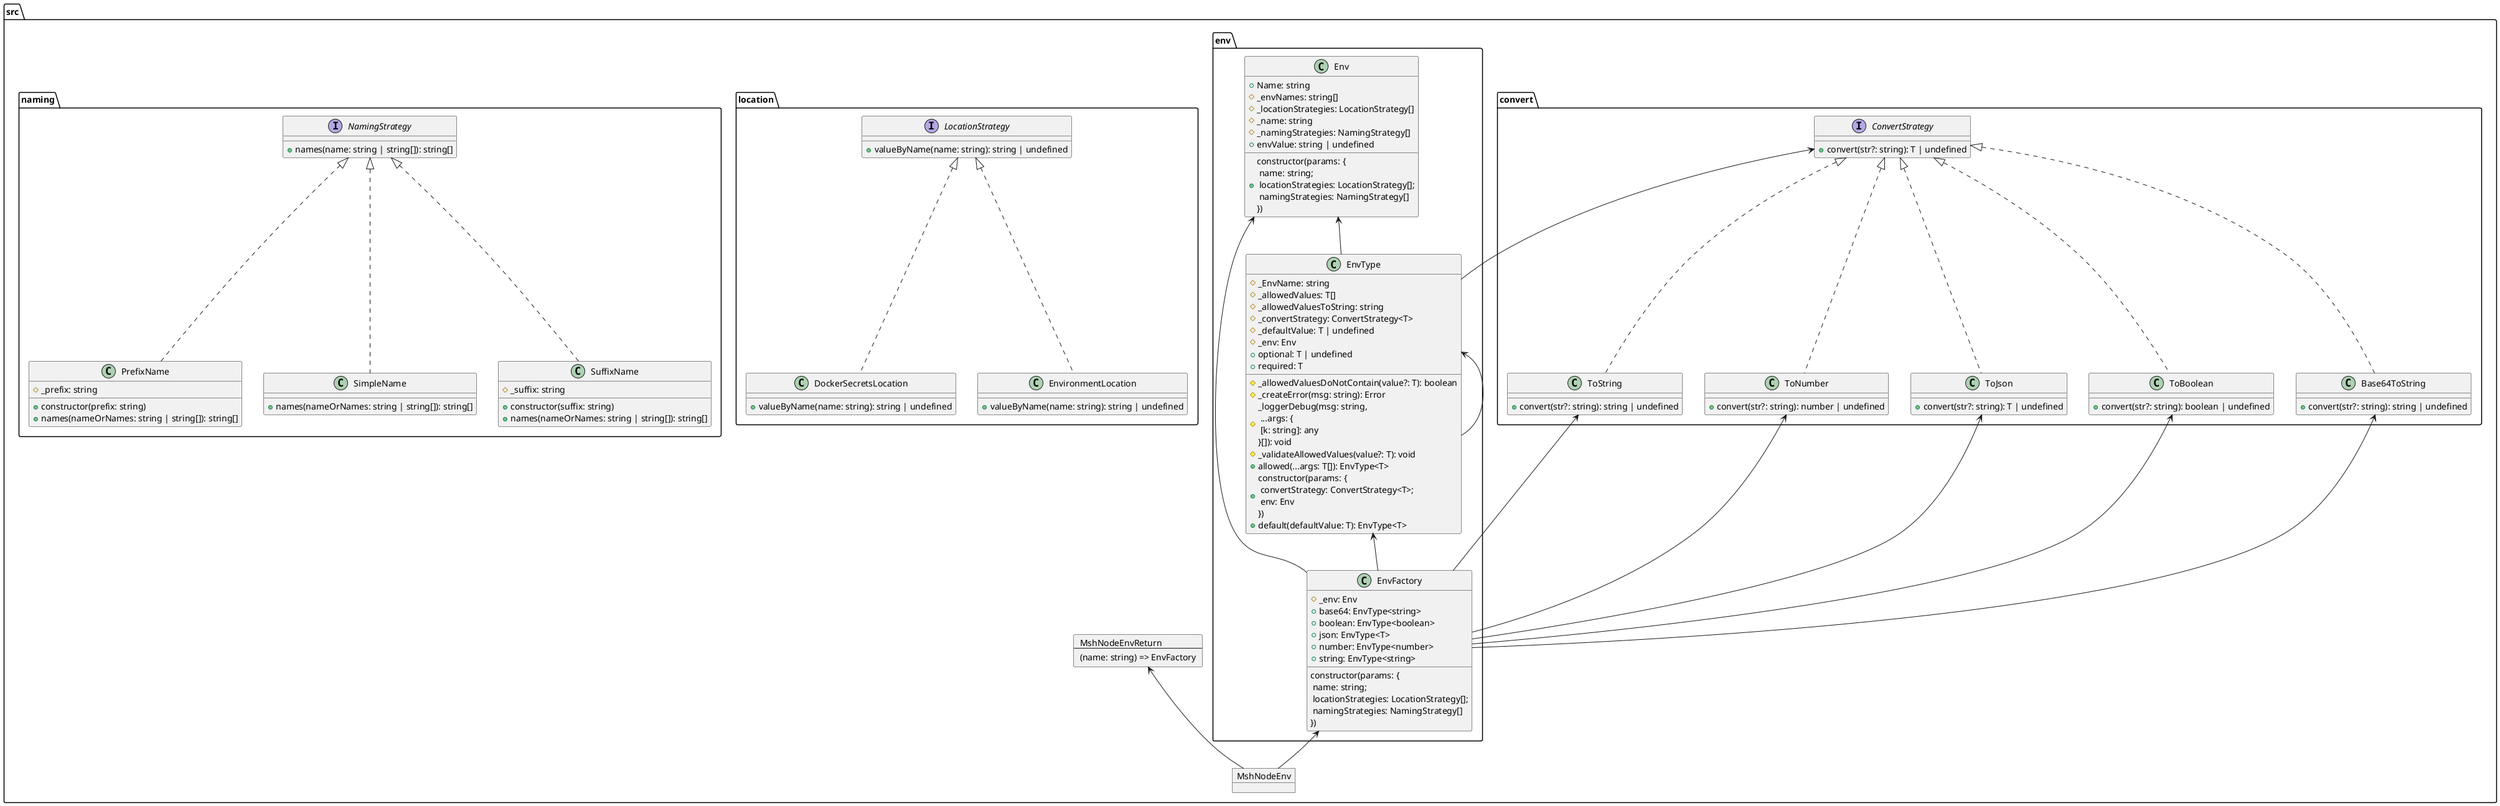 @startuml
    folder "src" as src_b874d07 {
      card msh_node_env_return_e4daf83f [
        MshNodeEnvReturn
        ---
        (name: string) => EnvFactory
      ]
      object "MshNodeEnv" as msh_node_env_e4daf83f {
      }
      folder "convert" as convert_1954ac1f {
        class "Base64ToString" as base64_to_string_13880200 {
          + convert(str?: string): string | undefined
        }
        interface "ConvertStrategy" as convert_strategy_8da53918 {
          + convert(str?: string): T | undefined
        }
        class "ToBoolean" as to_boolean_d7e3630b {
          + convert(str?: string): boolean | undefined
        }
        class "ToJson" as to_json_6938b317 {
          + convert(str?: string): T | undefined
        }
        class "ToNumber" as to_number_d46587ec {
          + convert(str?: string): number | undefined
        }
        class "ToString" as to_string_5ce920da {
          + convert(str?: string): string | undefined
        }
      }
      folder "env" as env_339e04b5 {
        class "EnvFactory" as env_factory_eea4fbf7 {
          # _env: Env
          + base64: EnvType<string>
          + boolean: EnvType<boolean>
          constructor(params: {\n name: string;\n locationStrategies: LocationStrategy[];\n namingStrategies: NamingStrategy[] \n})
          + json: EnvType<T>
          + number: EnvType<number>
          + string: EnvType<string>
        }
        class "EnvType" as env_type_5c8a31bb {
          # _EnvName: string
          # _allowedValues: T[]
          # _allowedValuesDoNotContain(value?: T): boolean
          # _allowedValuesToString: string
          # _convertStrategy: ConvertStrategy<T>
          # _createError(msg: string): Error
          # _defaultValue: T | undefined
          # _env: Env
          # _loggerDebug(msg: string,\n ...args: {\n [k: string]: any \n}[]): void
          # _validateAllowedValues(value?: T): void
          + allowed(...args: T[]): EnvType<T>
          + constructor(params: {\n convertStrategy: ConvertStrategy<T>;\n env: Env \n})
          + default(defaultValue: T): EnvType<T>
          + optional: T | undefined
          + required: T
        }
        class "Env" as env_bbdfdbee {
          + Name: string
          # _envNames: string[]
          # _locationStrategies: LocationStrategy[]
          # _name: string
          # _namingStrategies: NamingStrategy[]
          + constructor(params: {\n name: string;\n locationStrategies: LocationStrategy[];\n namingStrategies: NamingStrategy[] \n})
          + envValue: string | undefined
        }
      }
      folder "location" as location_7620ea55 {
        class "DockerSecretsLocation" as docker_secrets_location_d5fdf29f {
          + valueByName(name: string): string | undefined
        }
        class "EnvironmentLocation" as environment_location_e89f1336 {
          + valueByName(name: string): string | undefined
        }
        interface "LocationStrategy" as location_strategy_a00e57d8 {
          + valueByName(name: string): string | undefined
        }
      }
      folder "naming" as naming_137c488a {
        interface "NamingStrategy" as naming_strategy_7c8902f8 {
          + names(name: string | string[]): string[]
        }
        class "PrefixName" as prefix_name_67a7c3f6 {
          # _prefix: string
          + constructor(prefix: string)
          + names(nameOrNames: string | string[]): string[]
        }
        class "SimpleName" as simple_name_bdd42ce8 {
          + names(nameOrNames: string | string[]): string[]
        }
        class "SuffixName" as suffix_name_13ec6f31 {
          # _suffix: string
          + constructor(suffix: string)
          + names(nameOrNames: string | string[]): string[]
        }
      }
    }
  base64_to_string_13880200 .up.|> convert_strategy_8da53918
  to_boolean_d7e3630b .up.|> convert_strategy_8da53918
  to_json_6938b317 .up.|> convert_strategy_8da53918
  to_number_d46587ec .up.|> convert_strategy_8da53918
  to_string_5ce920da .up.|> convert_strategy_8da53918
  env_factory_eea4fbf7 -up-> base64_to_string_13880200
  env_factory_eea4fbf7 -up-> to_boolean_d7e3630b
  env_factory_eea4fbf7 -up-> to_json_6938b317
  env_factory_eea4fbf7 -up-> to_number_d46587ec
  env_factory_eea4fbf7 -up-> to_string_5ce920da
  env_factory_eea4fbf7 -up-> env_bbdfdbee
  env_factory_eea4fbf7 -up-> env_type_5c8a31bb
  env_type_5c8a31bb -up-> convert_strategy_8da53918
  env_type_5c8a31bb -up-> env_bbdfdbee
  env_type_5c8a31bb -up-> env_type_5c8a31bb
  msh_node_env_e4daf83f -up-> env_factory_eea4fbf7
  msh_node_env_e4daf83f -up-> msh_node_env_return_e4daf83f
  docker_secrets_location_d5fdf29f .up.|> location_strategy_a00e57d8
  environment_location_e89f1336 .up.|> location_strategy_a00e57d8
  prefix_name_67a7c3f6 .up.|> naming_strategy_7c8902f8
  simple_name_bdd42ce8 .up.|> naming_strategy_7c8902f8
  suffix_name_13ec6f31 .up.|> naming_strategy_7c8902f8
@enduml